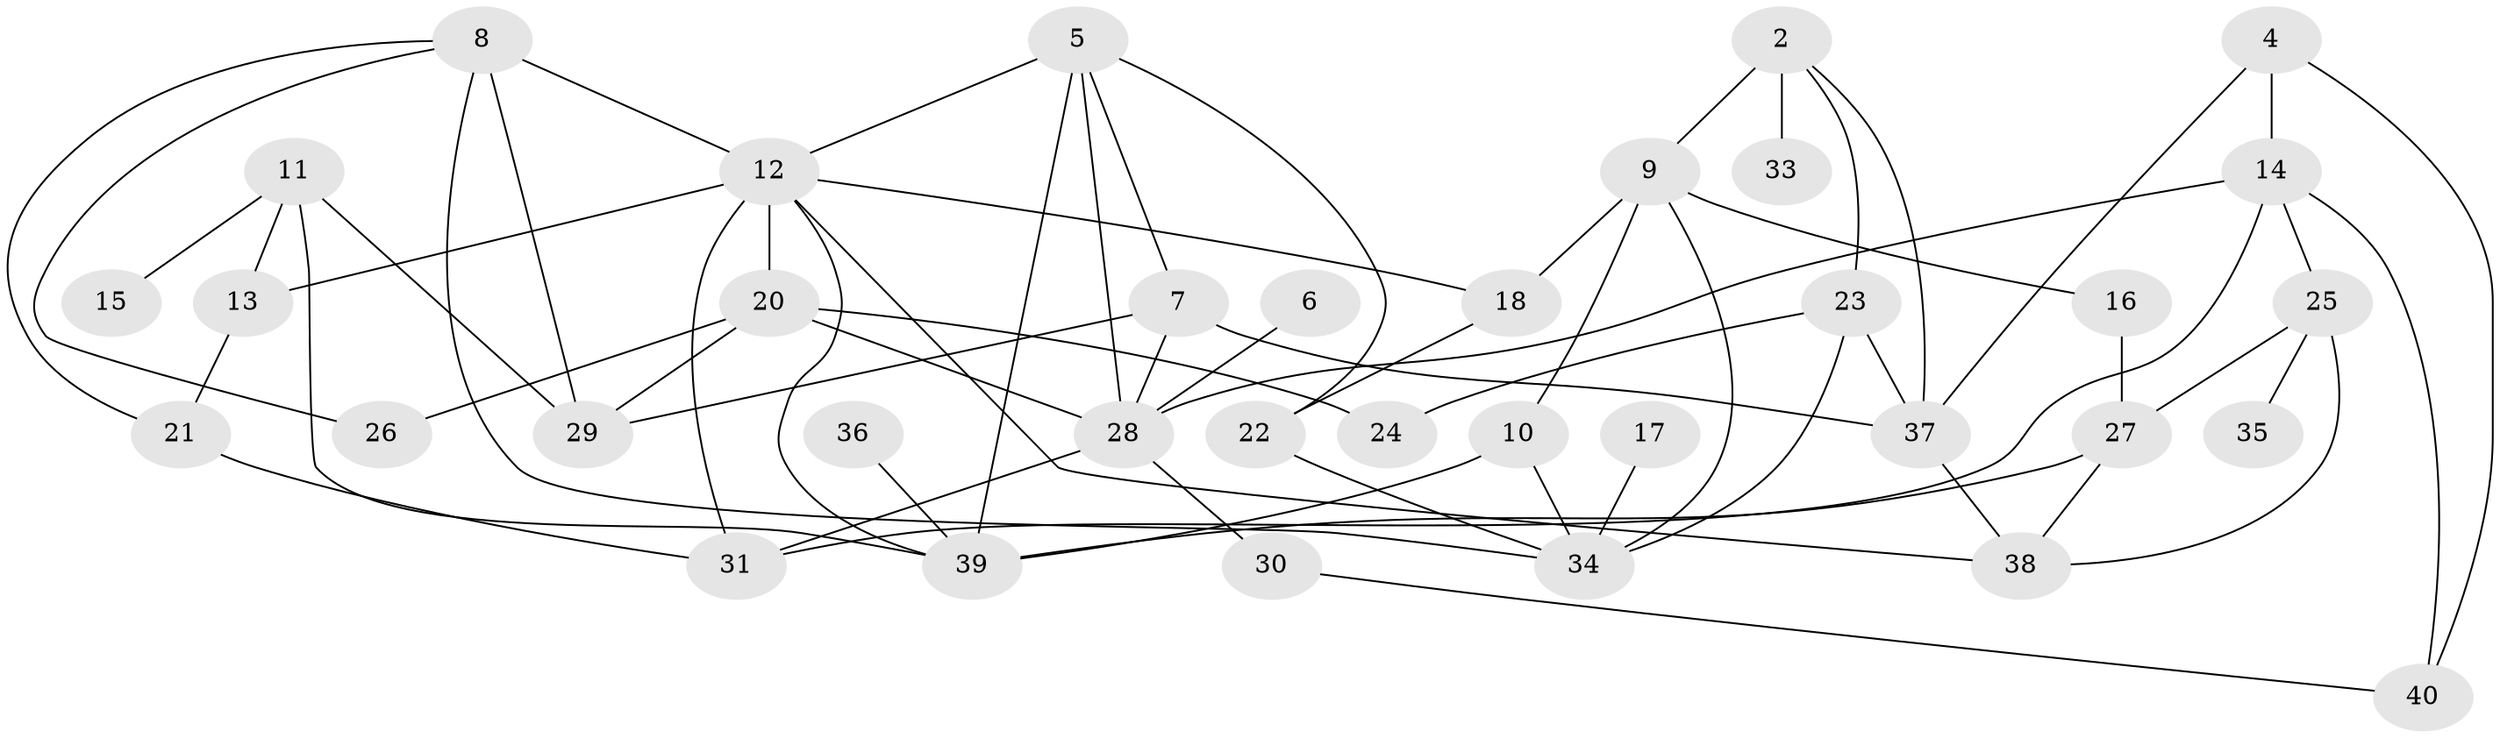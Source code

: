 // original degree distribution, {0: 0.07017543859649122, 5: 0.08771929824561403, 2: 0.21052631578947367, 1: 0.10526315789473684, 3: 0.2807017543859649, 4: 0.17543859649122806, 7: 0.017543859649122806, 6: 0.05263157894736842}
// Generated by graph-tools (version 1.1) at 2025/47/03/04/25 22:47:56]
// undirected, 36 vertices, 64 edges
graph export_dot {
  node [color=gray90,style=filled];
  2;
  4;
  5;
  6;
  7;
  8;
  9;
  10;
  11;
  12;
  13;
  14;
  15;
  16;
  17;
  18;
  20;
  21;
  22;
  23;
  24;
  25;
  26;
  27;
  28;
  29;
  30;
  31;
  33;
  34;
  35;
  36;
  37;
  38;
  39;
  40;
  2 -- 9 [weight=2.0];
  2 -- 23 [weight=1.0];
  2 -- 33 [weight=1.0];
  2 -- 37 [weight=1.0];
  4 -- 14 [weight=1.0];
  4 -- 37 [weight=1.0];
  4 -- 40 [weight=1.0];
  5 -- 7 [weight=1.0];
  5 -- 12 [weight=1.0];
  5 -- 22 [weight=1.0];
  5 -- 28 [weight=1.0];
  5 -- 39 [weight=1.0];
  6 -- 28 [weight=1.0];
  7 -- 28 [weight=1.0];
  7 -- 29 [weight=1.0];
  7 -- 37 [weight=1.0];
  8 -- 12 [weight=1.0];
  8 -- 21 [weight=1.0];
  8 -- 26 [weight=1.0];
  8 -- 29 [weight=1.0];
  8 -- 34 [weight=1.0];
  9 -- 10 [weight=1.0];
  9 -- 16 [weight=1.0];
  9 -- 18 [weight=1.0];
  9 -- 34 [weight=1.0];
  10 -- 34 [weight=1.0];
  10 -- 39 [weight=1.0];
  11 -- 13 [weight=1.0];
  11 -- 15 [weight=1.0];
  11 -- 29 [weight=1.0];
  11 -- 39 [weight=1.0];
  12 -- 13 [weight=1.0];
  12 -- 18 [weight=1.0];
  12 -- 20 [weight=2.0];
  12 -- 31 [weight=1.0];
  12 -- 38 [weight=1.0];
  12 -- 39 [weight=1.0];
  13 -- 21 [weight=1.0];
  14 -- 25 [weight=1.0];
  14 -- 28 [weight=1.0];
  14 -- 31 [weight=1.0];
  14 -- 40 [weight=1.0];
  16 -- 27 [weight=1.0];
  17 -- 34 [weight=1.0];
  18 -- 22 [weight=1.0];
  20 -- 24 [weight=2.0];
  20 -- 26 [weight=1.0];
  20 -- 28 [weight=1.0];
  20 -- 29 [weight=1.0];
  21 -- 31 [weight=1.0];
  22 -- 34 [weight=1.0];
  23 -- 24 [weight=1.0];
  23 -- 34 [weight=1.0];
  23 -- 37 [weight=1.0];
  25 -- 27 [weight=1.0];
  25 -- 35 [weight=1.0];
  25 -- 38 [weight=1.0];
  27 -- 38 [weight=1.0];
  27 -- 39 [weight=1.0];
  28 -- 30 [weight=1.0];
  28 -- 31 [weight=1.0];
  30 -- 40 [weight=1.0];
  36 -- 39 [weight=1.0];
  37 -- 38 [weight=1.0];
}

